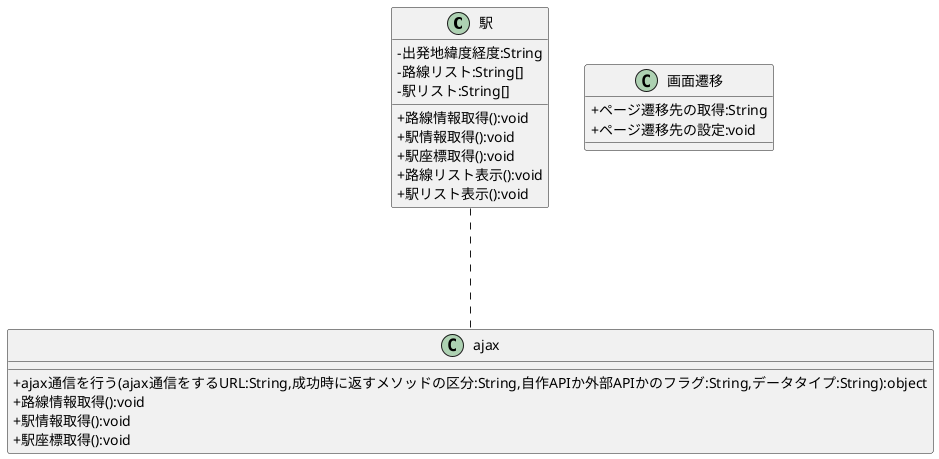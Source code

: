 @startuml

skinparam classAttributeIconSize 0

    class 駅{
        - 出発地緯度経度:String
        - 路線リスト:String[]
        - 駅リスト:String[]
        + 路線情報取得():void
        + 駅情報取得():void
        + 駅座標取得():void
        + 路線リスト表示():void
        + 駅リスト表示():void
    }

    class ajax{
        + ajax通信を行う(ajax通信をするURL:String,成功時に返すメソッドの区分:String,自作APIか外部APIかのフラグ:String,データタイプ:String):object
        + 路線情報取得():void
        + 駅情報取得():void
        + 駅座標取得():void
    }
    

    駅 .-- ajax

    class 画面遷移{
        + ページ遷移先の取得:String
        + ページ遷移先の設定:void
    }
    
@enduml